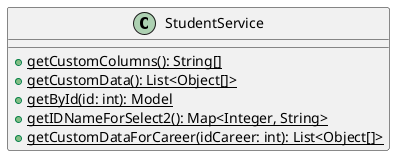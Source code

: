 @startuml

class StudentService {
  + {static} getCustomColumns(): String[]
  + {static} getCustomData(): List<Object[]>
  + {static} getById(id: int): Model
  + {static} getIDNameForSelect2(): Map<Integer, String>
  + {static} getCustomDataForCareer(idCareer: int): List<Object[]>
}

@enduml
